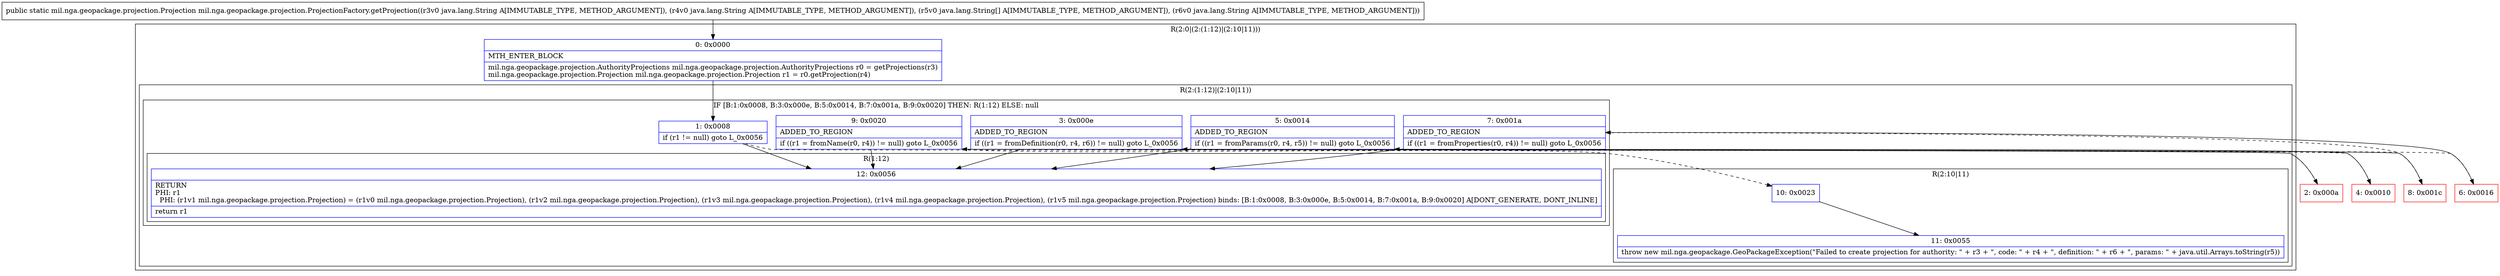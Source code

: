 digraph "CFG formil.nga.geopackage.projection.ProjectionFactory.getProjection(Ljava\/lang\/String;Ljava\/lang\/String;[Ljava\/lang\/String;Ljava\/lang\/String;)Lmil\/nga\/geopackage\/projection\/Projection;" {
subgraph cluster_Region_648176985 {
label = "R(2:0|(2:(1:12)|(2:10|11)))";
node [shape=record,color=blue];
Node_0 [shape=record,label="{0\:\ 0x0000|MTH_ENTER_BLOCK\l|mil.nga.geopackage.projection.AuthorityProjections mil.nga.geopackage.projection.AuthorityProjections r0 = getProjections(r3)\lmil.nga.geopackage.projection.Projection mil.nga.geopackage.projection.Projection r1 = r0.getProjection(r4)\l}"];
subgraph cluster_Region_883635287 {
label = "R(2:(1:12)|(2:10|11))";
node [shape=record,color=blue];
subgraph cluster_IfRegion_499216392 {
label = "IF [B:1:0x0008, B:3:0x000e, B:5:0x0014, B:7:0x001a, B:9:0x0020] THEN: R(1:12) ELSE: null";
node [shape=record,color=blue];
Node_1 [shape=record,label="{1\:\ 0x0008|if (r1 != null) goto L_0x0056\l}"];
Node_3 [shape=record,label="{3\:\ 0x000e|ADDED_TO_REGION\l|if ((r1 = fromDefinition(r0, r4, r6)) != null) goto L_0x0056\l}"];
Node_5 [shape=record,label="{5\:\ 0x0014|ADDED_TO_REGION\l|if ((r1 = fromParams(r0, r4, r5)) != null) goto L_0x0056\l}"];
Node_7 [shape=record,label="{7\:\ 0x001a|ADDED_TO_REGION\l|if ((r1 = fromProperties(r0, r4)) != null) goto L_0x0056\l}"];
Node_9 [shape=record,label="{9\:\ 0x0020|ADDED_TO_REGION\l|if ((r1 = fromName(r0, r4)) != null) goto L_0x0056\l}"];
subgraph cluster_Region_506576582 {
label = "R(1:12)";
node [shape=record,color=blue];
Node_12 [shape=record,label="{12\:\ 0x0056|RETURN\lPHI: r1 \l  PHI: (r1v1 mil.nga.geopackage.projection.Projection) = (r1v0 mil.nga.geopackage.projection.Projection), (r1v2 mil.nga.geopackage.projection.Projection), (r1v3 mil.nga.geopackage.projection.Projection), (r1v4 mil.nga.geopackage.projection.Projection), (r1v5 mil.nga.geopackage.projection.Projection) binds: [B:1:0x0008, B:3:0x000e, B:5:0x0014, B:7:0x001a, B:9:0x0020] A[DONT_GENERATE, DONT_INLINE]\l|return r1\l}"];
}
}
subgraph cluster_Region_462170302 {
label = "R(2:10|11)";
node [shape=record,color=blue];
Node_10 [shape=record,label="{10\:\ 0x0023}"];
Node_11 [shape=record,label="{11\:\ 0x0055|throw new mil.nga.geopackage.GeoPackageException(\"Failed to create projection for authority: \" + r3 + \", code: \" + r4 + \", definition: \" + r6 + \", params: \" + java.util.Arrays.toString(r5))\l}"];
}
}
}
Node_2 [shape=record,color=red,label="{2\:\ 0x000a}"];
Node_4 [shape=record,color=red,label="{4\:\ 0x0010}"];
Node_6 [shape=record,color=red,label="{6\:\ 0x0016}"];
Node_8 [shape=record,color=red,label="{8\:\ 0x001c}"];
MethodNode[shape=record,label="{public static mil.nga.geopackage.projection.Projection mil.nga.geopackage.projection.ProjectionFactory.getProjection((r3v0 java.lang.String A[IMMUTABLE_TYPE, METHOD_ARGUMENT]), (r4v0 java.lang.String A[IMMUTABLE_TYPE, METHOD_ARGUMENT]), (r5v0 java.lang.String[] A[IMMUTABLE_TYPE, METHOD_ARGUMENT]), (r6v0 java.lang.String A[IMMUTABLE_TYPE, METHOD_ARGUMENT])) }"];
MethodNode -> Node_0;
Node_0 -> Node_1;
Node_1 -> Node_2[style=dashed];
Node_1 -> Node_12;
Node_3 -> Node_4[style=dashed];
Node_3 -> Node_12;
Node_5 -> Node_6[style=dashed];
Node_5 -> Node_12;
Node_7 -> Node_8[style=dashed];
Node_7 -> Node_12;
Node_9 -> Node_10[style=dashed];
Node_9 -> Node_12;
Node_10 -> Node_11;
Node_2 -> Node_3;
Node_4 -> Node_5;
Node_6 -> Node_7;
Node_8 -> Node_9;
}

